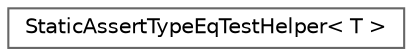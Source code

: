 digraph "Graphical Class Hierarchy"
{
 // LATEX_PDF_SIZE
  bgcolor="transparent";
  edge [fontname=Helvetica,fontsize=10,labelfontname=Helvetica,labelfontsize=10];
  node [fontname=Helvetica,fontsize=10,shape=box,height=0.2,width=0.4];
  rankdir="LR";
  Node0 [id="Node000000",label="StaticAssertTypeEqTestHelper\< T \>",height=0.2,width=0.4,color="grey40", fillcolor="white", style="filled",URL="$classStaticAssertTypeEqTestHelper.html",tooltip=" "];
}
